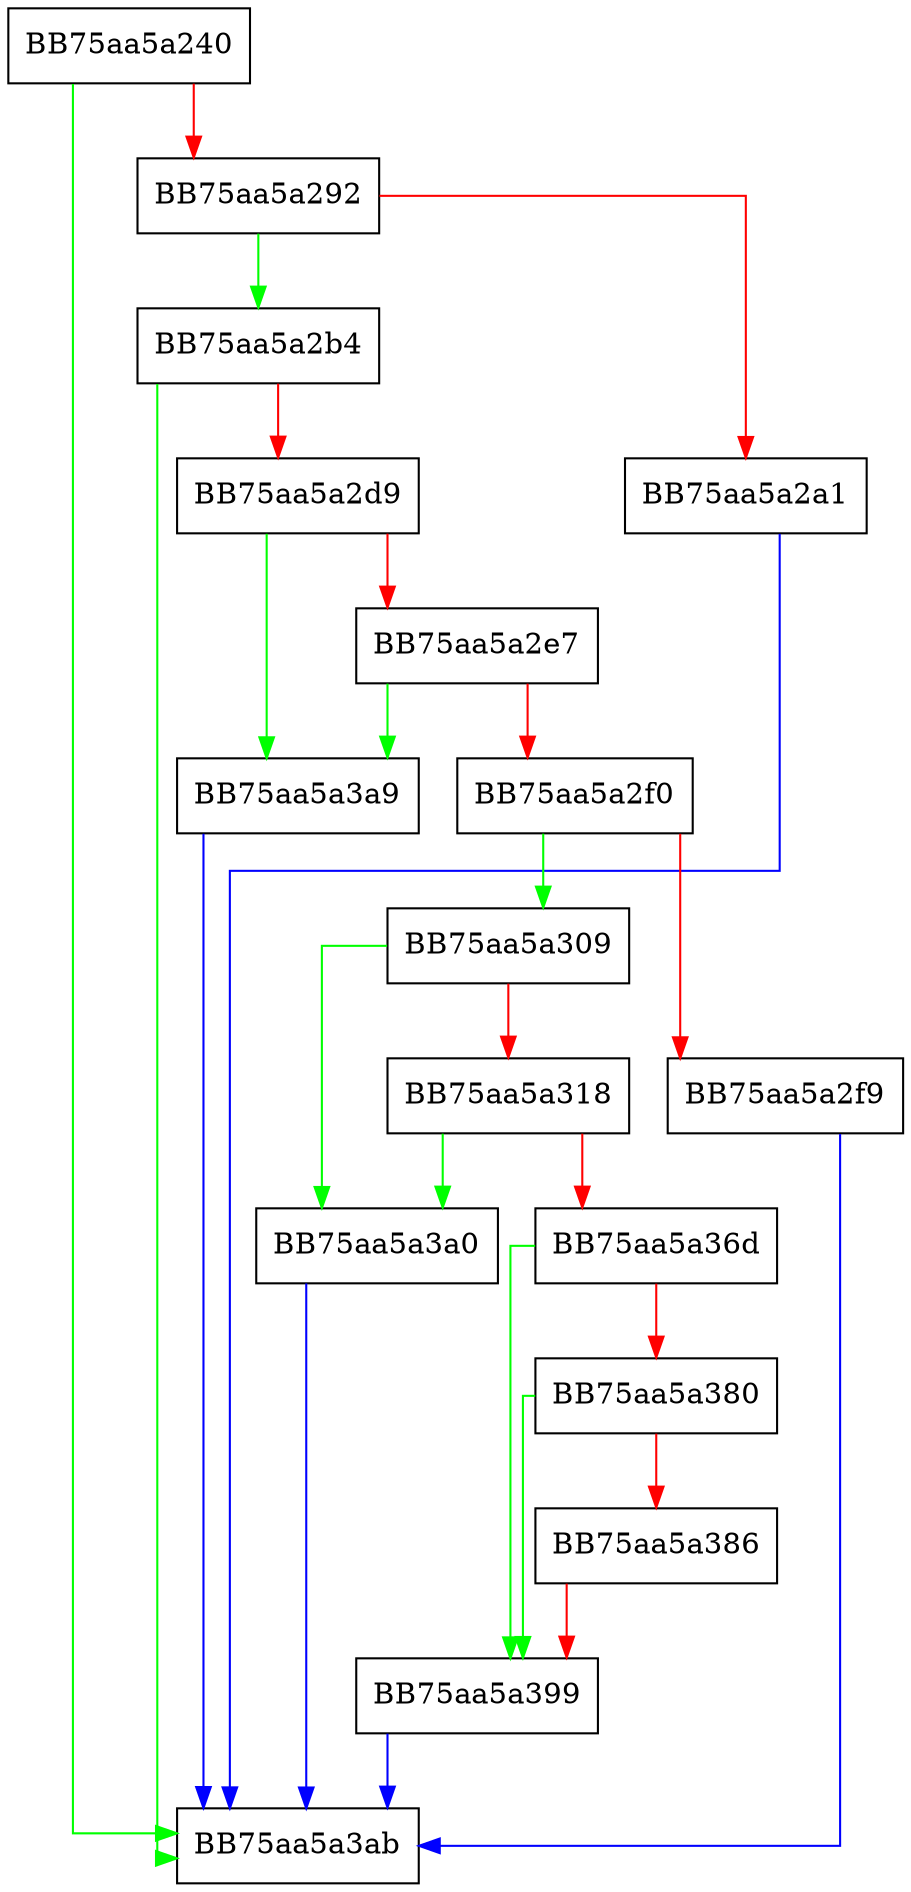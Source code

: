 digraph FixCode {
  node [shape="box"];
  graph [splines=ortho];
  BB75aa5a240 -> BB75aa5a3ab [color="green"];
  BB75aa5a240 -> BB75aa5a292 [color="red"];
  BB75aa5a292 -> BB75aa5a2b4 [color="green"];
  BB75aa5a292 -> BB75aa5a2a1 [color="red"];
  BB75aa5a2a1 -> BB75aa5a3ab [color="blue"];
  BB75aa5a2b4 -> BB75aa5a3ab [color="green"];
  BB75aa5a2b4 -> BB75aa5a2d9 [color="red"];
  BB75aa5a2d9 -> BB75aa5a3a9 [color="green"];
  BB75aa5a2d9 -> BB75aa5a2e7 [color="red"];
  BB75aa5a2e7 -> BB75aa5a3a9 [color="green"];
  BB75aa5a2e7 -> BB75aa5a2f0 [color="red"];
  BB75aa5a2f0 -> BB75aa5a309 [color="green"];
  BB75aa5a2f0 -> BB75aa5a2f9 [color="red"];
  BB75aa5a2f9 -> BB75aa5a3ab [color="blue"];
  BB75aa5a309 -> BB75aa5a3a0 [color="green"];
  BB75aa5a309 -> BB75aa5a318 [color="red"];
  BB75aa5a318 -> BB75aa5a3a0 [color="green"];
  BB75aa5a318 -> BB75aa5a36d [color="red"];
  BB75aa5a36d -> BB75aa5a399 [color="green"];
  BB75aa5a36d -> BB75aa5a380 [color="red"];
  BB75aa5a380 -> BB75aa5a399 [color="green"];
  BB75aa5a380 -> BB75aa5a386 [color="red"];
  BB75aa5a386 -> BB75aa5a399 [color="red"];
  BB75aa5a399 -> BB75aa5a3ab [color="blue"];
  BB75aa5a3a0 -> BB75aa5a3ab [color="blue"];
  BB75aa5a3a9 -> BB75aa5a3ab [color="blue"];
}